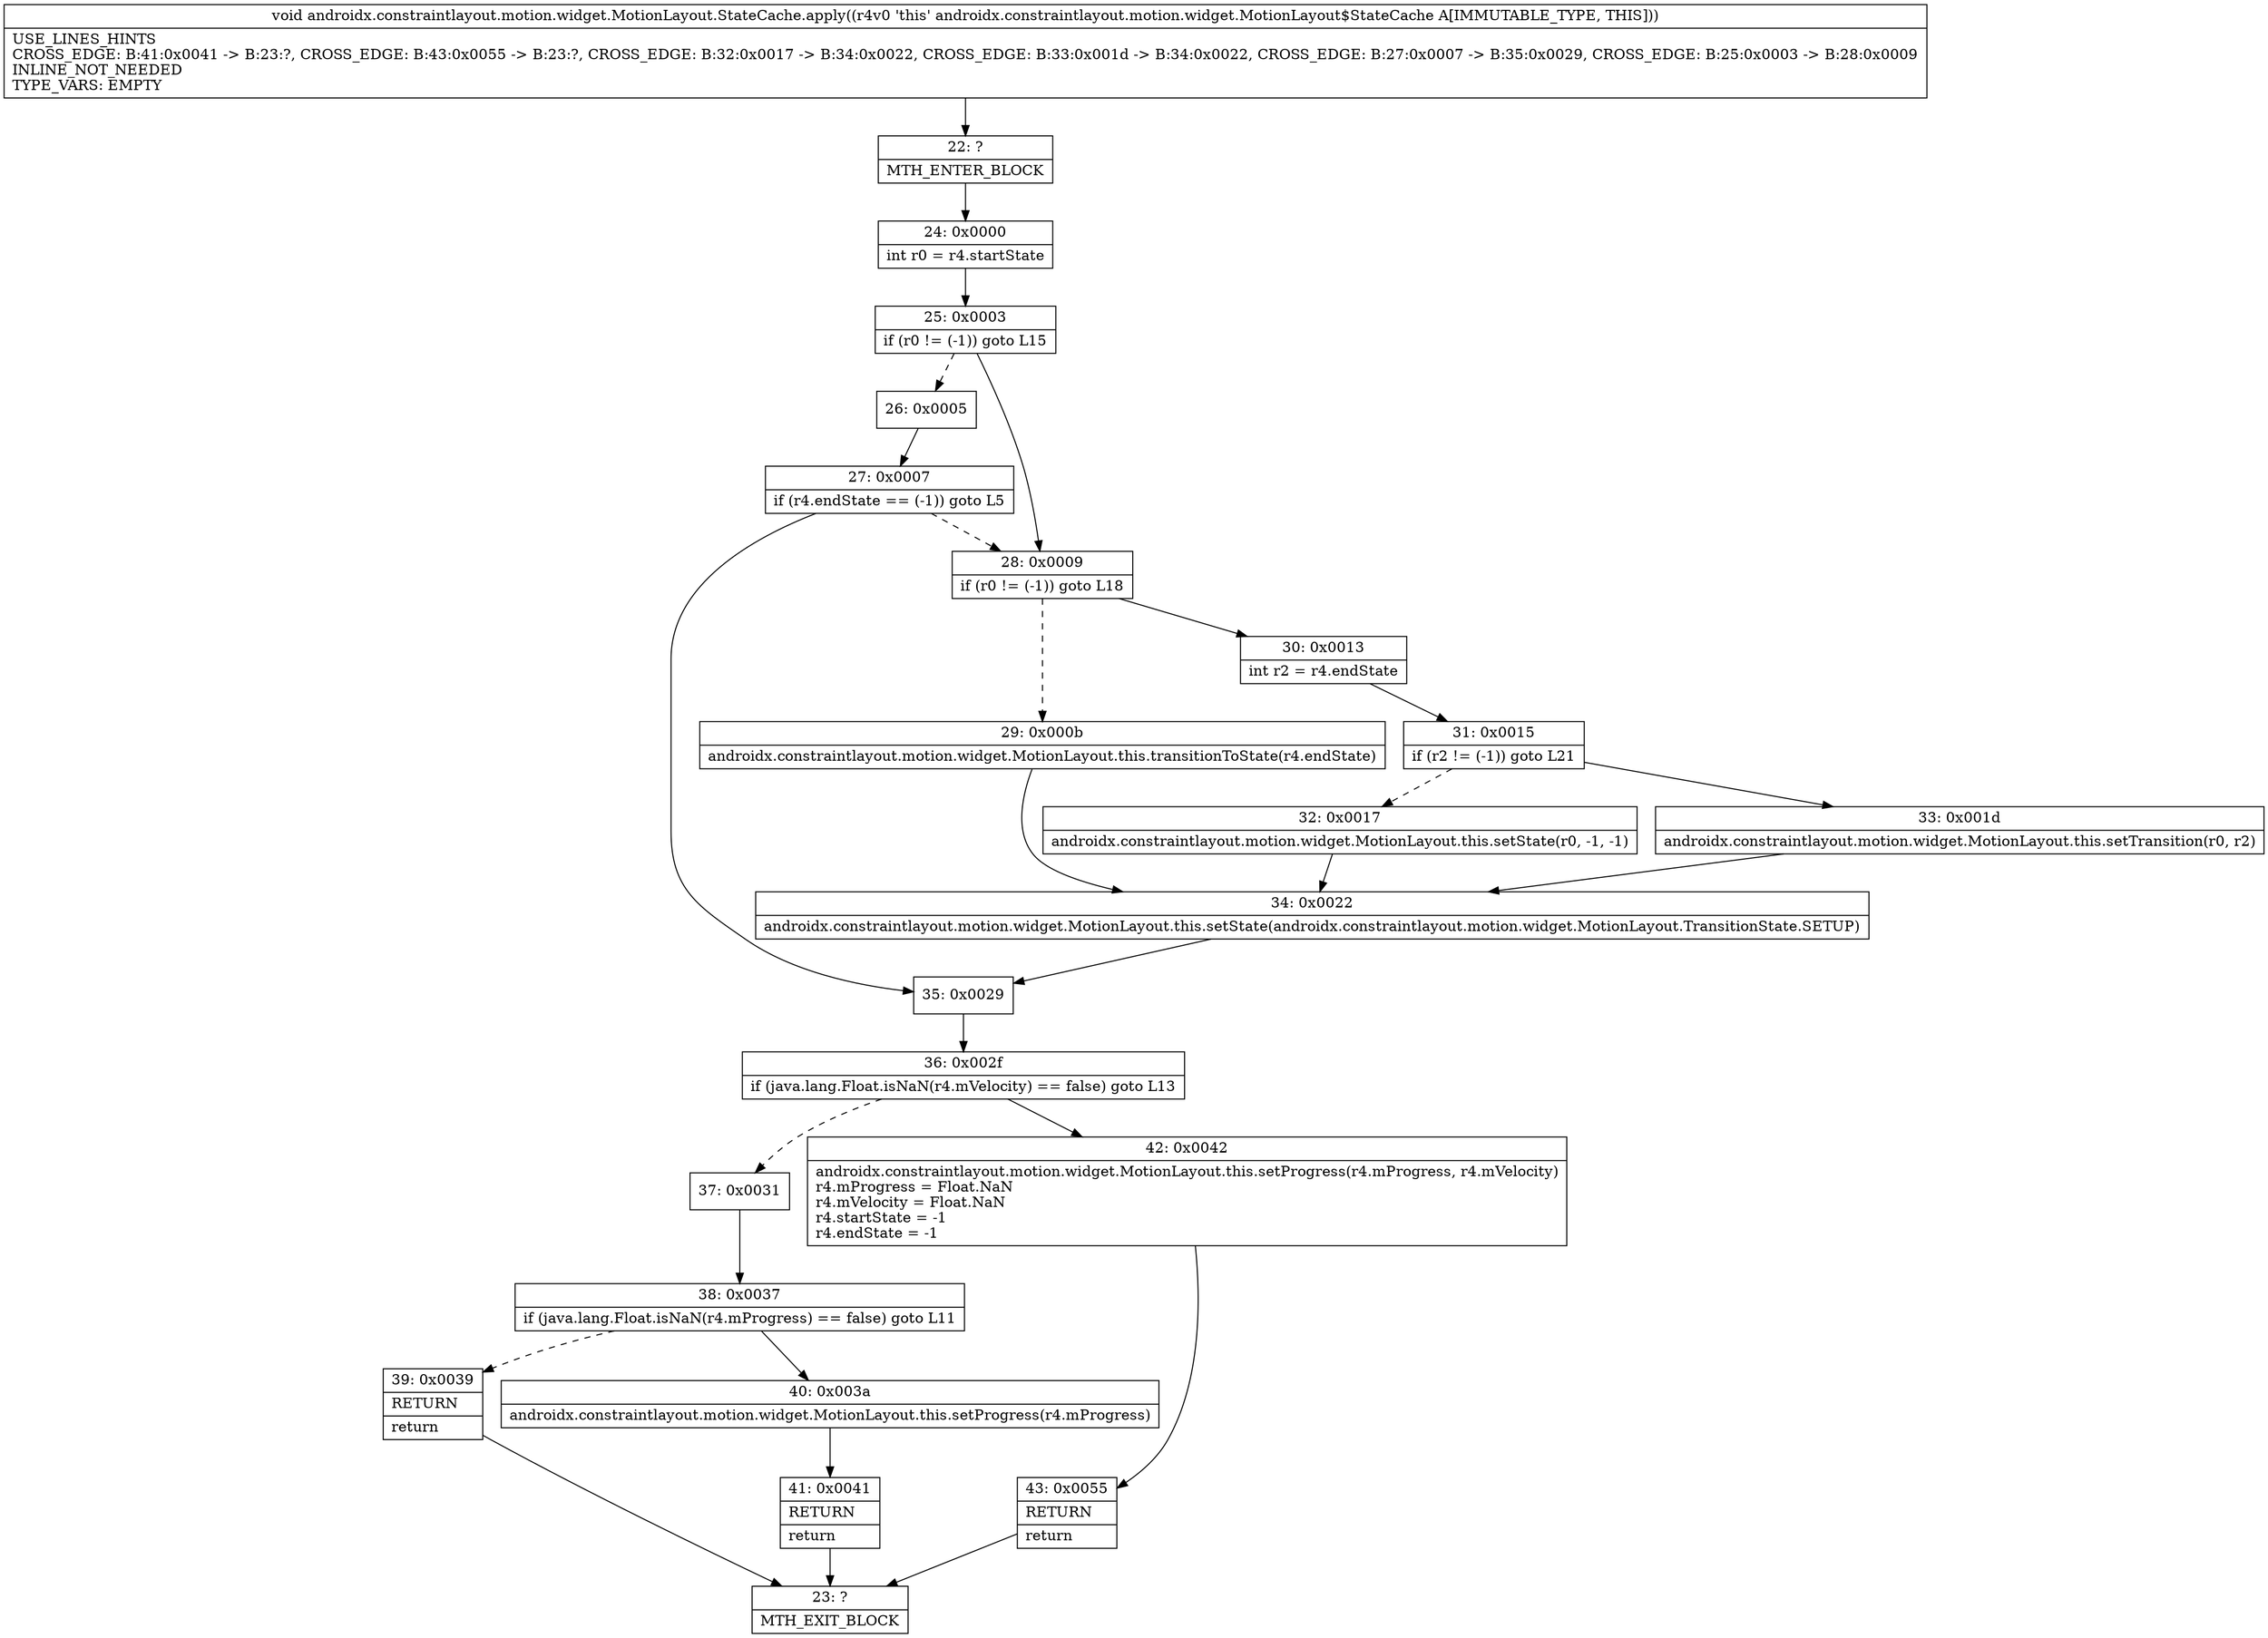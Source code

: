 digraph "CFG forandroidx.constraintlayout.motion.widget.MotionLayout.StateCache.apply()V" {
Node_22 [shape=record,label="{22\:\ ?|MTH_ENTER_BLOCK\l}"];
Node_24 [shape=record,label="{24\:\ 0x0000|int r0 = r4.startState\l}"];
Node_25 [shape=record,label="{25\:\ 0x0003|if (r0 != (\-1)) goto L15\l}"];
Node_26 [shape=record,label="{26\:\ 0x0005}"];
Node_27 [shape=record,label="{27\:\ 0x0007|if (r4.endState == (\-1)) goto L5\l}"];
Node_35 [shape=record,label="{35\:\ 0x0029}"];
Node_36 [shape=record,label="{36\:\ 0x002f|if (java.lang.Float.isNaN(r4.mVelocity) == false) goto L13\l}"];
Node_37 [shape=record,label="{37\:\ 0x0031}"];
Node_38 [shape=record,label="{38\:\ 0x0037|if (java.lang.Float.isNaN(r4.mProgress) == false) goto L11\l}"];
Node_39 [shape=record,label="{39\:\ 0x0039|RETURN\l|return\l}"];
Node_23 [shape=record,label="{23\:\ ?|MTH_EXIT_BLOCK\l}"];
Node_40 [shape=record,label="{40\:\ 0x003a|androidx.constraintlayout.motion.widget.MotionLayout.this.setProgress(r4.mProgress)\l}"];
Node_41 [shape=record,label="{41\:\ 0x0041|RETURN\l|return\l}"];
Node_42 [shape=record,label="{42\:\ 0x0042|androidx.constraintlayout.motion.widget.MotionLayout.this.setProgress(r4.mProgress, r4.mVelocity)\lr4.mProgress = Float.NaN\lr4.mVelocity = Float.NaN\lr4.startState = \-1\lr4.endState = \-1\l}"];
Node_43 [shape=record,label="{43\:\ 0x0055|RETURN\l|return\l}"];
Node_28 [shape=record,label="{28\:\ 0x0009|if (r0 != (\-1)) goto L18\l}"];
Node_29 [shape=record,label="{29\:\ 0x000b|androidx.constraintlayout.motion.widget.MotionLayout.this.transitionToState(r4.endState)\l}"];
Node_34 [shape=record,label="{34\:\ 0x0022|androidx.constraintlayout.motion.widget.MotionLayout.this.setState(androidx.constraintlayout.motion.widget.MotionLayout.TransitionState.SETUP)\l}"];
Node_30 [shape=record,label="{30\:\ 0x0013|int r2 = r4.endState\l}"];
Node_31 [shape=record,label="{31\:\ 0x0015|if (r2 != (\-1)) goto L21\l}"];
Node_32 [shape=record,label="{32\:\ 0x0017|androidx.constraintlayout.motion.widget.MotionLayout.this.setState(r0, \-1, \-1)\l}"];
Node_33 [shape=record,label="{33\:\ 0x001d|androidx.constraintlayout.motion.widget.MotionLayout.this.setTransition(r0, r2)\l}"];
MethodNode[shape=record,label="{void androidx.constraintlayout.motion.widget.MotionLayout.StateCache.apply((r4v0 'this' androidx.constraintlayout.motion.widget.MotionLayout$StateCache A[IMMUTABLE_TYPE, THIS]))  | USE_LINES_HINTS\lCROSS_EDGE: B:41:0x0041 \-\> B:23:?, CROSS_EDGE: B:43:0x0055 \-\> B:23:?, CROSS_EDGE: B:32:0x0017 \-\> B:34:0x0022, CROSS_EDGE: B:33:0x001d \-\> B:34:0x0022, CROSS_EDGE: B:27:0x0007 \-\> B:35:0x0029, CROSS_EDGE: B:25:0x0003 \-\> B:28:0x0009\lINLINE_NOT_NEEDED\lTYPE_VARS: EMPTY\l}"];
MethodNode -> Node_22;Node_22 -> Node_24;
Node_24 -> Node_25;
Node_25 -> Node_26[style=dashed];
Node_25 -> Node_28;
Node_26 -> Node_27;
Node_27 -> Node_28[style=dashed];
Node_27 -> Node_35;
Node_35 -> Node_36;
Node_36 -> Node_37[style=dashed];
Node_36 -> Node_42;
Node_37 -> Node_38;
Node_38 -> Node_39[style=dashed];
Node_38 -> Node_40;
Node_39 -> Node_23;
Node_40 -> Node_41;
Node_41 -> Node_23;
Node_42 -> Node_43;
Node_43 -> Node_23;
Node_28 -> Node_29[style=dashed];
Node_28 -> Node_30;
Node_29 -> Node_34;
Node_34 -> Node_35;
Node_30 -> Node_31;
Node_31 -> Node_32[style=dashed];
Node_31 -> Node_33;
Node_32 -> Node_34;
Node_33 -> Node_34;
}

